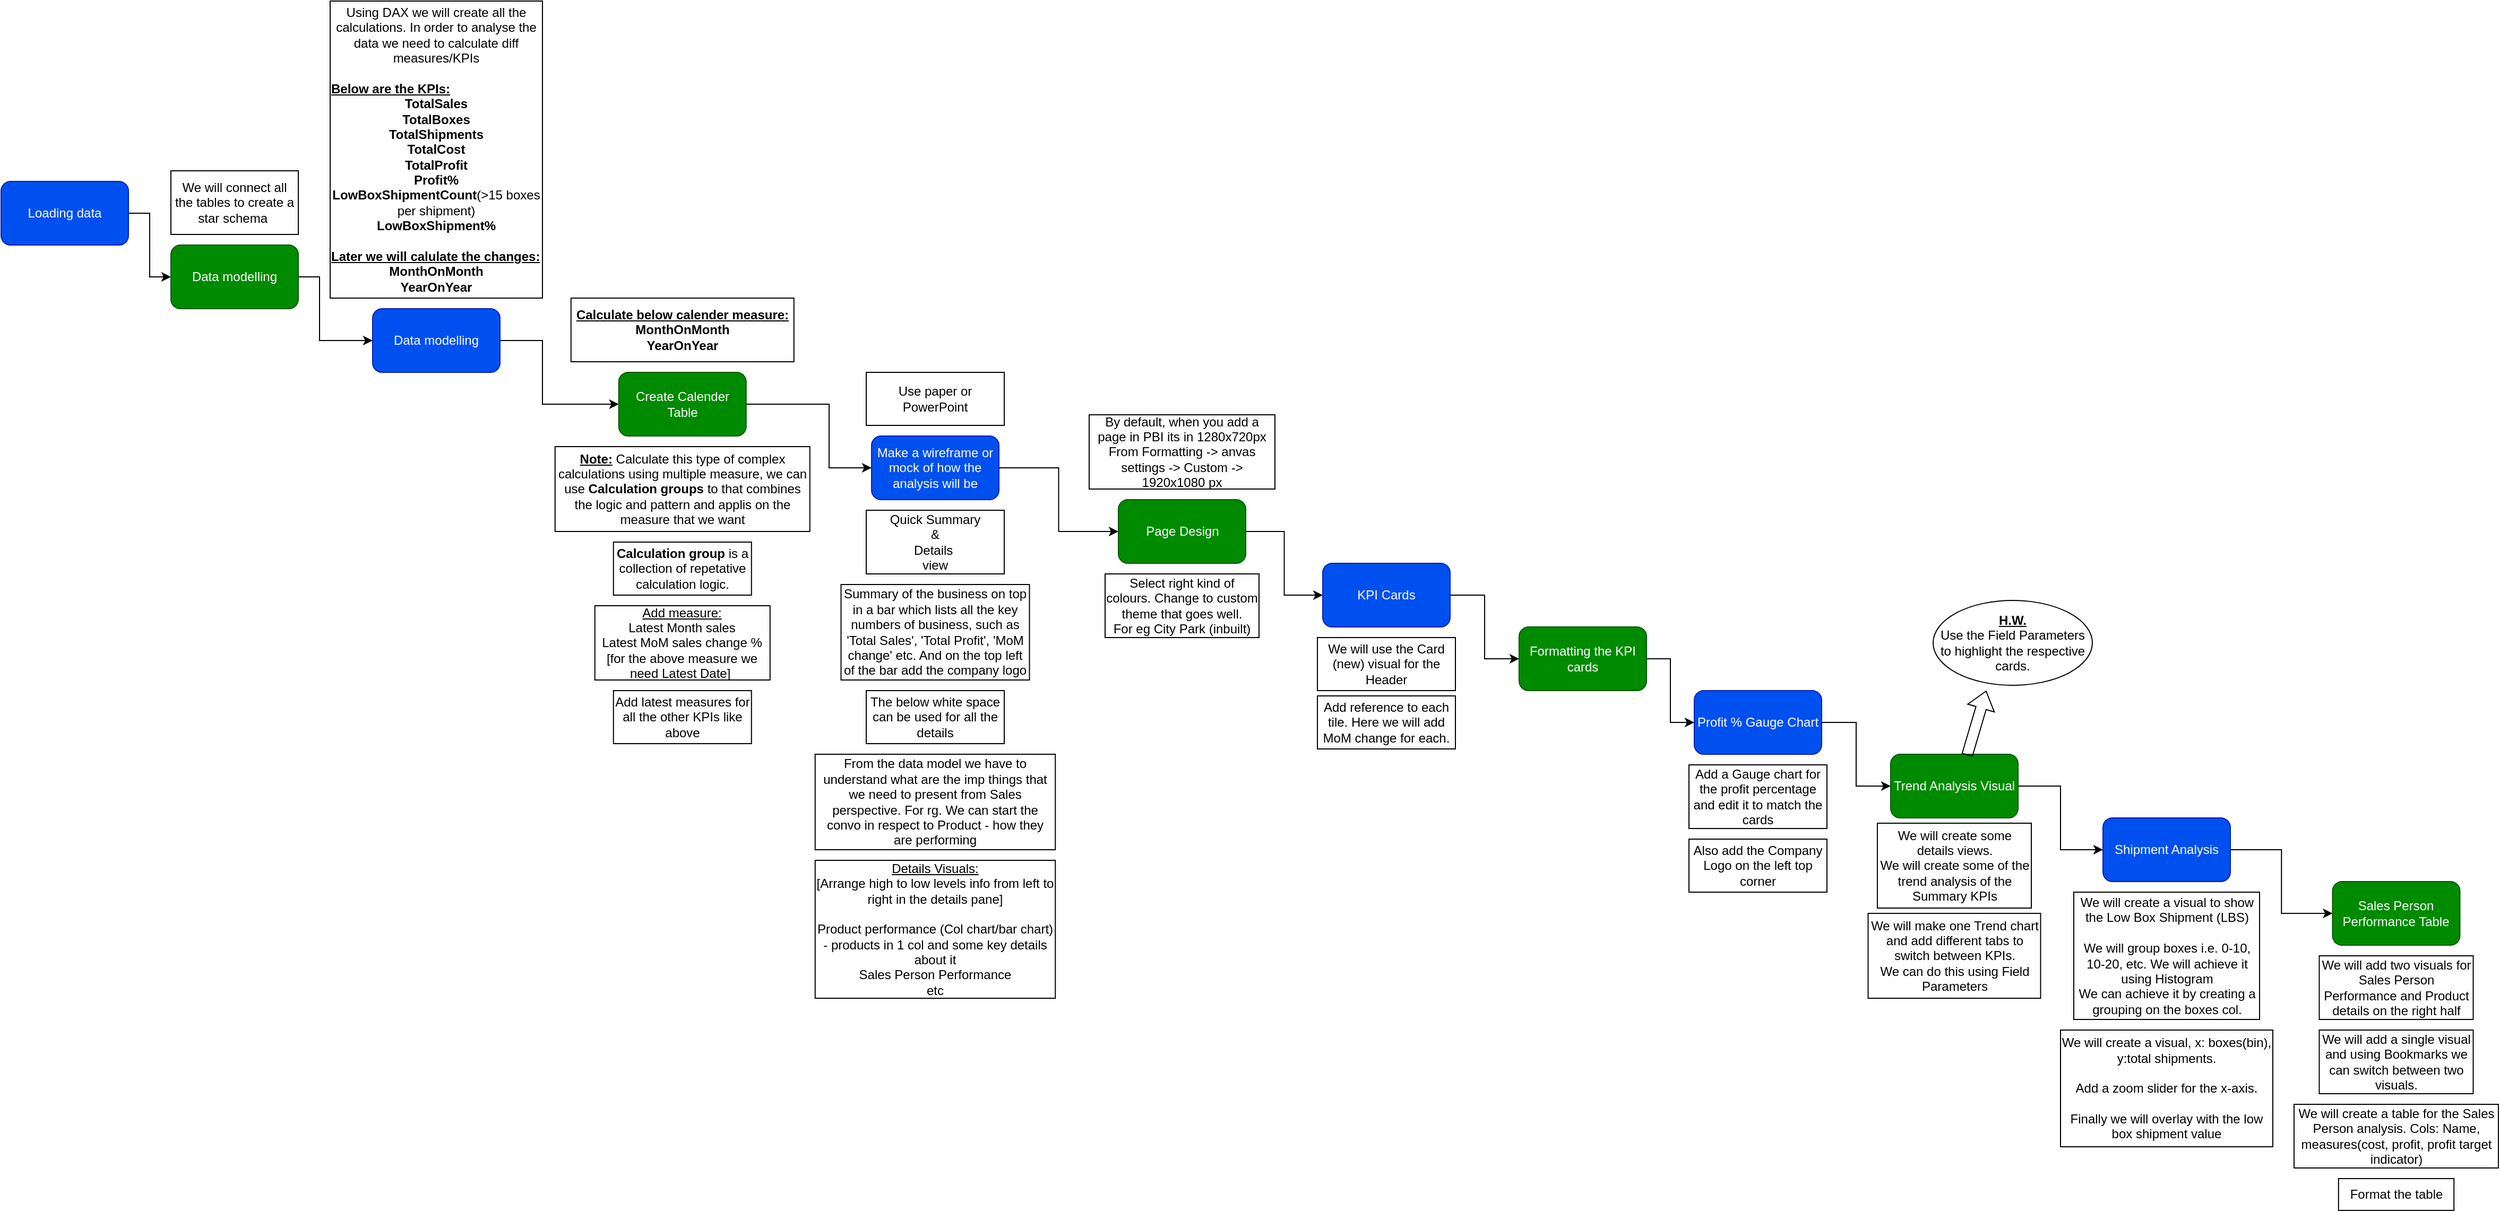 <mxfile version="28.0.6">
  <diagram name="Page-1" id="4a83SlM5ULC48K0fHreG">
    <mxGraphModel dx="872" dy="1677" grid="1" gridSize="10" guides="1" tooltips="1" connect="1" arrows="1" fold="1" page="1" pageScale="1" pageWidth="850" pageHeight="1100" math="0" shadow="0">
      <root>
        <mxCell id="0" />
        <mxCell id="1" parent="0" />
        <mxCell id="5Kt1-s9WvIvMhqCdxv_F-13" style="edgeStyle=orthogonalEdgeStyle;rounded=0;orthogonalLoop=1;jettySize=auto;html=1;exitX=1;exitY=0.5;exitDx=0;exitDy=0;entryX=0;entryY=0.5;entryDx=0;entryDy=0;" parent="1" source="u6I_Qksfgo5zVSe5Pm4v-1" target="u6I_Qksfgo5zVSe5Pm4v-2" edge="1">
          <mxGeometry relative="1" as="geometry" />
        </mxCell>
        <mxCell id="u6I_Qksfgo5zVSe5Pm4v-1" value="Loading data" style="rounded=1;whiteSpace=wrap;html=1;fillColor=#0050ef;fontColor=#ffffff;strokeColor=#001DBC;" parent="1" vertex="1">
          <mxGeometry x="80" y="80" width="120" height="60" as="geometry" />
        </mxCell>
        <mxCell id="5Kt1-s9WvIvMhqCdxv_F-14" style="edgeStyle=orthogonalEdgeStyle;rounded=0;orthogonalLoop=1;jettySize=auto;html=1;exitX=1;exitY=0.5;exitDx=0;exitDy=0;entryX=0;entryY=0.5;entryDx=0;entryDy=0;" parent="1" source="u6I_Qksfgo5zVSe5Pm4v-2" target="u6I_Qksfgo5zVSe5Pm4v-7" edge="1">
          <mxGeometry relative="1" as="geometry">
            <Array as="points">
              <mxPoint x="380" y="170" />
              <mxPoint x="380" y="230" />
            </Array>
          </mxGeometry>
        </mxCell>
        <mxCell id="u6I_Qksfgo5zVSe5Pm4v-2" value="Data modelling" style="whiteSpace=wrap;html=1;rounded=1;fillColor=#008a00;fontColor=#ffffff;strokeColor=#005700;" parent="1" vertex="1">
          <mxGeometry x="240" y="140" width="120" height="60" as="geometry" />
        </mxCell>
        <mxCell id="5Kt1-s9WvIvMhqCdxv_F-15" style="edgeStyle=orthogonalEdgeStyle;rounded=0;orthogonalLoop=1;jettySize=auto;html=1;exitX=1;exitY=0.5;exitDx=0;exitDy=0;entryX=0;entryY=0.5;entryDx=0;entryDy=0;" parent="1" source="u6I_Qksfgo5zVSe5Pm4v-7" target="u6I_Qksfgo5zVSe5Pm4v-11" edge="1">
          <mxGeometry relative="1" as="geometry">
            <Array as="points">
              <mxPoint x="590" y="230" />
              <mxPoint x="590" y="290" />
            </Array>
          </mxGeometry>
        </mxCell>
        <mxCell id="u6I_Qksfgo5zVSe5Pm4v-7" value="Data modelling" style="whiteSpace=wrap;html=1;rounded=1;fillColor=#0050ef;fontColor=#ffffff;strokeColor=#001DBC;" parent="1" vertex="1">
          <mxGeometry x="430" y="200" width="120" height="60" as="geometry" />
        </mxCell>
        <mxCell id="u6I_Qksfgo5zVSe5Pm4v-8" value="We will connect all the tables to create a star schema&amp;nbsp;" style="rounded=0;whiteSpace=wrap;html=1;" parent="1" vertex="1">
          <mxGeometry x="240" y="70" width="120" height="60" as="geometry" />
        </mxCell>
        <mxCell id="u6I_Qksfgo5zVSe5Pm4v-9" value="Using DAX we will create all the calculations. In order to analyse the data we need to calculate diff measures/KPIs&lt;div&gt;&lt;br&gt;&lt;div style=&quot;text-align: left;&quot;&gt;&lt;span style=&quot;background-color: transparent; color: light-dark(rgb(0, 0, 0), rgb(255, 255, 255));&quot;&gt;&lt;u&gt;&lt;b&gt;Below are the KPIs:&lt;/b&gt;&lt;/u&gt;&lt;/span&gt;&lt;/div&gt;&lt;b&gt;TotalSales&lt;/b&gt;&lt;div&gt;&lt;b&gt;TotalBoxes&lt;/b&gt;&lt;/div&gt;&lt;div&gt;&lt;b&gt;TotalShipments&lt;br&gt;TotalCost&lt;/b&gt;&lt;/div&gt;&lt;div&gt;&lt;b&gt;TotalProfit&lt;/b&gt;&lt;/div&gt;&lt;div&gt;&lt;b&gt;Profit%&lt;/b&gt;&lt;/div&gt;&lt;div&gt;&lt;b&gt;LowBoxShipmentCount&lt;/b&gt;(&amp;gt;15 boxes per shipment)&lt;/div&gt;&lt;div&gt;&lt;b&gt;LowBoxShipment%&lt;/b&gt;&lt;/div&gt;&lt;div&gt;&lt;br&gt;&lt;/div&gt;&lt;div style=&quot;text-align: left;&quot;&gt;&lt;b&gt;&lt;u&gt;Later we will calulate the changes:&lt;/u&gt;&lt;/b&gt;&lt;/div&gt;&lt;div&gt;&lt;b&gt;MonthOnMonth&lt;/b&gt;&lt;/div&gt;&lt;div&gt;&lt;b&gt;YearOnYear&lt;/b&gt;&lt;/div&gt;&lt;/div&gt;" style="rounded=0;whiteSpace=wrap;html=1;" parent="1" vertex="1">
          <mxGeometry x="390" y="-90" width="200" height="280" as="geometry" />
        </mxCell>
        <mxCell id="5Kt1-s9WvIvMhqCdxv_F-12" style="edgeStyle=orthogonalEdgeStyle;rounded=0;orthogonalLoop=1;jettySize=auto;html=1;entryX=0;entryY=0.5;entryDx=0;entryDy=0;" parent="1" source="u6I_Qksfgo5zVSe5Pm4v-11" target="u6I_Qksfgo5zVSe5Pm4v-16" edge="1">
          <mxGeometry relative="1" as="geometry">
            <Array as="points">
              <mxPoint x="860" y="290" />
              <mxPoint x="860" y="350" />
            </Array>
          </mxGeometry>
        </mxCell>
        <mxCell id="u6I_Qksfgo5zVSe5Pm4v-11" value="Create Calender Table" style="whiteSpace=wrap;html=1;rounded=1;fillColor=#008a00;fontColor=#ffffff;strokeColor=#005700;" parent="1" vertex="1">
          <mxGeometry x="661.88" y="260" width="120" height="60" as="geometry" />
        </mxCell>
        <mxCell id="u6I_Qksfgo5zVSe5Pm4v-12" value="&lt;div style=&quot;text-align: left;&quot;&gt;&lt;b&gt;&lt;u&gt;Calculate below calender measure:&lt;/u&gt;&lt;/b&gt;&lt;/div&gt;&lt;div&gt;&lt;b&gt;MonthOnMonth&lt;/b&gt;&lt;/div&gt;&lt;div&gt;&lt;b&gt;YearOnYear&lt;/b&gt;&lt;/div&gt;" style="rounded=0;whiteSpace=wrap;html=1;" parent="1" vertex="1">
          <mxGeometry x="616.88" y="190" width="210" height="60" as="geometry" />
        </mxCell>
        <mxCell id="u6I_Qksfgo5zVSe5Pm4v-14" value="&lt;u&gt;&lt;b&gt;Note:&lt;/b&gt;&lt;/u&gt; Calculate this type of complex calculations using multiple measure, we can use &lt;b&gt;Calculation groups&lt;/b&gt; to that combines the logic and pattern and applis on the measure that we want" style="rounded=0;whiteSpace=wrap;html=1;" parent="1" vertex="1">
          <mxGeometry x="601.88" y="330" width="240" height="80" as="geometry" />
        </mxCell>
        <mxCell id="u6I_Qksfgo5zVSe5Pm4v-15" value="&lt;b&gt;Calculation group&lt;/b&gt; is a collection of repetative calculation logic." style="rounded=0;whiteSpace=wrap;html=1;" parent="1" vertex="1">
          <mxGeometry x="656.88" y="420" width="130" height="50" as="geometry" />
        </mxCell>
        <mxCell id="5Kt1-s9WvIvMhqCdxv_F-10" style="edgeStyle=orthogonalEdgeStyle;rounded=0;orthogonalLoop=1;jettySize=auto;html=1;" parent="1" source="u6I_Qksfgo5zVSe5Pm4v-16" target="u6I_Qksfgo5zVSe5Pm4v-24" edge="1">
          <mxGeometry relative="1" as="geometry" />
        </mxCell>
        <mxCell id="u6I_Qksfgo5zVSe5Pm4v-16" value="Make a wireframe or mock of how the analysis will be" style="whiteSpace=wrap;html=1;fillColor=#0050ef;strokeColor=#001DBC;fontColor=#ffffff;rounded=1;" parent="1" vertex="1">
          <mxGeometry x="900" y="320" width="120" height="60" as="geometry" />
        </mxCell>
        <mxCell id="u6I_Qksfgo5zVSe5Pm4v-18" value="Use paper or PowerPoint" style="rounded=0;whiteSpace=wrap;html=1;" parent="1" vertex="1">
          <mxGeometry x="895" y="260" width="130" height="50" as="geometry" />
        </mxCell>
        <mxCell id="u6I_Qksfgo5zVSe5Pm4v-19" value="Quick Summary&lt;br&gt;&amp;amp;&lt;br&gt;Details&amp;nbsp;&lt;br&gt;view" style="rounded=0;whiteSpace=wrap;html=1;" parent="1" vertex="1">
          <mxGeometry x="895" y="390" width="130" height="60" as="geometry" />
        </mxCell>
        <mxCell id="u6I_Qksfgo5zVSe5Pm4v-20" value="Summary of the business on top in a bar which lists all the key numbers of business, such as &#39;Total Sales&#39;, &#39;Total Profit&#39;, &#39;MoM change&#39; etc. And on the top left of the bar add the company logo" style="rounded=0;whiteSpace=wrap;html=1;" parent="1" vertex="1">
          <mxGeometry x="871.25" y="460" width="177.5" height="90" as="geometry" />
        </mxCell>
        <mxCell id="u6I_Qksfgo5zVSe5Pm4v-21" value="The below white space can be used for all the details" style="rounded=0;whiteSpace=wrap;html=1;" parent="1" vertex="1">
          <mxGeometry x="895" y="560" width="130" height="50" as="geometry" />
        </mxCell>
        <mxCell id="u6I_Qksfgo5zVSe5Pm4v-22" value="From the data model we have to understand what are the imp things that we need to present from Sales perspective. For rg. We can start the convo in respect to Product - how they are performing" style="rounded=0;whiteSpace=wrap;html=1;" parent="1" vertex="1">
          <mxGeometry x="846.87" y="620" width="226.25" height="90" as="geometry" />
        </mxCell>
        <mxCell id="u6I_Qksfgo5zVSe5Pm4v-23" value="&lt;u&gt;Details Visuals:&lt;/u&gt;&lt;br&gt;[Arrange high to low levels info from left to right in the details pane]&lt;br&gt;&lt;br&gt;Product performance (Col chart/bar chart) - products in 1 col and some key details about it&lt;br&gt;Sales Person Performance&lt;br&gt;etc" style="rounded=0;whiteSpace=wrap;html=1;" parent="1" vertex="1">
          <mxGeometry x="846.87" y="720" width="226.25" height="130" as="geometry" />
        </mxCell>
        <mxCell id="u6I_Qksfgo5zVSe5Pm4v-29" style="edgeStyle=orthogonalEdgeStyle;rounded=0;orthogonalLoop=1;jettySize=auto;html=1;entryX=0;entryY=0.5;entryDx=0;entryDy=0;" parent="1" source="u6I_Qksfgo5zVSe5Pm4v-24" target="u6I_Qksfgo5zVSe5Pm4v-28" edge="1">
          <mxGeometry relative="1" as="geometry" />
        </mxCell>
        <mxCell id="u6I_Qksfgo5zVSe5Pm4v-24" value="Page Design" style="whiteSpace=wrap;html=1;rounded=1;fillColor=#008a00;fontColor=#ffffff;strokeColor=#005700;" parent="1" vertex="1">
          <mxGeometry x="1132.5" y="380" width="120" height="60" as="geometry" />
        </mxCell>
        <mxCell id="u6I_Qksfgo5zVSe5Pm4v-26" value="By default, when you add a page in PBI its in 1280x720px&lt;br&gt;From Formatting -&amp;gt; anvas settings -&amp;gt; Custom -&amp;gt; 1920x1080 px" style="rounded=0;whiteSpace=wrap;html=1;" parent="1" vertex="1">
          <mxGeometry x="1105" y="300" width="175" height="70" as="geometry" />
        </mxCell>
        <mxCell id="u6I_Qksfgo5zVSe5Pm4v-27" value="Select right kind of colours. Change to custom theme that goes well.&lt;div&gt;For eg City Park (inbuilt)&lt;/div&gt;" style="rounded=0;whiteSpace=wrap;html=1;" parent="1" vertex="1">
          <mxGeometry x="1120" y="450" width="145" height="60" as="geometry" />
        </mxCell>
        <mxCell id="5Kt1-s9WvIvMhqCdxv_F-2" style="edgeStyle=orthogonalEdgeStyle;rounded=0;orthogonalLoop=1;jettySize=auto;html=1;exitX=1;exitY=0.5;exitDx=0;exitDy=0;entryX=0;entryY=0.5;entryDx=0;entryDy=0;" parent="1" source="u6I_Qksfgo5zVSe5Pm4v-28" target="5Kt1-s9WvIvMhqCdxv_F-1" edge="1">
          <mxGeometry relative="1" as="geometry" />
        </mxCell>
        <mxCell id="u6I_Qksfgo5zVSe5Pm4v-28" value="KPI Cards" style="whiteSpace=wrap;html=1;fillColor=#0050ef;strokeColor=#001DBC;fontColor=#ffffff;rounded=1;" parent="1" vertex="1">
          <mxGeometry x="1325" y="440" width="120" height="60" as="geometry" />
        </mxCell>
        <mxCell id="u6I_Qksfgo5zVSe5Pm4v-30" value="We will use the Card (new) visual for the Header" style="rounded=0;whiteSpace=wrap;html=1;" parent="1" vertex="1">
          <mxGeometry x="1320" y="510" width="130" height="50" as="geometry" />
        </mxCell>
        <mxCell id="u6I_Qksfgo5zVSe5Pm4v-31" value="Add reference to each tile. Here we will add MoM change for each." style="rounded=0;whiteSpace=wrap;html=1;" parent="1" vertex="1">
          <mxGeometry x="1320" y="565" width="130" height="50" as="geometry" />
        </mxCell>
        <mxCell id="u6I_Qksfgo5zVSe5Pm4v-32" value="&lt;u&gt;Add measure:&lt;/u&gt;&lt;br&gt;Latest Month sales&lt;br&gt;Latest MoM sales change %&lt;br&gt;[for the above measure we need Latest Date]&amp;nbsp;" style="rounded=0;whiteSpace=wrap;html=1;" parent="1" vertex="1">
          <mxGeometry x="639.38" y="480" width="165" height="70" as="geometry" />
        </mxCell>
        <mxCell id="u6I_Qksfgo5zVSe5Pm4v-33" value="Add latest measures for all the other KPIs like above" style="rounded=0;whiteSpace=wrap;html=1;" parent="1" vertex="1">
          <mxGeometry x="656.88" y="560" width="130" height="50" as="geometry" />
        </mxCell>
        <mxCell id="5Kt1-s9WvIvMhqCdxv_F-4" style="edgeStyle=orthogonalEdgeStyle;rounded=0;orthogonalLoop=1;jettySize=auto;html=1;exitX=1;exitY=0.5;exitDx=0;exitDy=0;entryX=0;entryY=0.5;entryDx=0;entryDy=0;" parent="1" source="5Kt1-s9WvIvMhqCdxv_F-1" target="5Kt1-s9WvIvMhqCdxv_F-3" edge="1">
          <mxGeometry relative="1" as="geometry" />
        </mxCell>
        <mxCell id="5Kt1-s9WvIvMhqCdxv_F-1" value="Formatting the KPI cards" style="whiteSpace=wrap;html=1;rounded=1;fillColor=#008a00;fontColor=#ffffff;strokeColor=#005700;" parent="1" vertex="1">
          <mxGeometry x="1510" y="500" width="120" height="60" as="geometry" />
        </mxCell>
        <mxCell id="5Kt1-s9WvIvMhqCdxv_F-16" style="edgeStyle=orthogonalEdgeStyle;rounded=0;orthogonalLoop=1;jettySize=auto;html=1;entryX=0;entryY=0.5;entryDx=0;entryDy=0;" parent="1" source="5Kt1-s9WvIvMhqCdxv_F-3" target="5Kt1-s9WvIvMhqCdxv_F-7" edge="1">
          <mxGeometry relative="1" as="geometry" />
        </mxCell>
        <mxCell id="5Kt1-s9WvIvMhqCdxv_F-3" value="Profit % Gauge Chart" style="whiteSpace=wrap;html=1;fillColor=#0050ef;strokeColor=#001DBC;fontColor=#ffffff;rounded=1;" parent="1" vertex="1">
          <mxGeometry x="1675" y="560" width="120" height="60" as="geometry" />
        </mxCell>
        <mxCell id="5Kt1-s9WvIvMhqCdxv_F-5" value="Add a Gauge chart for the profit percentage and edit it to match the cards" style="rounded=0;whiteSpace=wrap;html=1;" parent="1" vertex="1">
          <mxGeometry x="1670" y="630" width="130" height="60" as="geometry" />
        </mxCell>
        <mxCell id="5Kt1-s9WvIvMhqCdxv_F-6" value="Also add the Company Logo on the left top corner" style="rounded=0;whiteSpace=wrap;html=1;" parent="1" vertex="1">
          <mxGeometry x="1670" y="700" width="130" height="50" as="geometry" />
        </mxCell>
        <mxCell id="Xe7zccEJF0COX_zSJT_g-2" style="edgeStyle=orthogonalEdgeStyle;rounded=0;orthogonalLoop=1;jettySize=auto;html=1;entryX=0;entryY=0.5;entryDx=0;entryDy=0;" parent="1" source="5Kt1-s9WvIvMhqCdxv_F-7" target="Xe7zccEJF0COX_zSJT_g-1" edge="1">
          <mxGeometry relative="1" as="geometry" />
        </mxCell>
        <mxCell id="5Kt1-s9WvIvMhqCdxv_F-7" value="Trend Analysis Visual" style="whiteSpace=wrap;html=1;rounded=1;fillColor=#008a00;fontColor=#ffffff;strokeColor=#005700;" parent="1" vertex="1">
          <mxGeometry x="1860" y="620" width="120" height="60" as="geometry" />
        </mxCell>
        <mxCell id="5Kt1-s9WvIvMhqCdxv_F-17" value="We will create some details views.&lt;br&gt;We will create some of the trend analysis of the Summary KPIs" style="rounded=0;whiteSpace=wrap;html=1;" parent="1" vertex="1">
          <mxGeometry x="1847.5" y="685" width="145" height="80" as="geometry" />
        </mxCell>
        <mxCell id="5Kt1-s9WvIvMhqCdxv_F-18" value="We will make one Trend chart and add different tabs to switch between KPIs.&lt;br&gt;We can do this using Field Parameters" style="rounded=0;whiteSpace=wrap;html=1;" parent="1" vertex="1">
          <mxGeometry x="1838.75" y="770" width="162.5" height="80" as="geometry" />
        </mxCell>
        <mxCell id="5Fx2Sjsbr2LlWN2uGl9n-2" style="edgeStyle=orthogonalEdgeStyle;rounded=0;orthogonalLoop=1;jettySize=auto;html=1;entryX=0;entryY=0.5;entryDx=0;entryDy=0;" edge="1" parent="1" source="Xe7zccEJF0COX_zSJT_g-1" target="5Fx2Sjsbr2LlWN2uGl9n-1">
          <mxGeometry relative="1" as="geometry" />
        </mxCell>
        <mxCell id="Xe7zccEJF0COX_zSJT_g-1" value="Shipment Analysis" style="whiteSpace=wrap;html=1;fillColor=#0050ef;strokeColor=#001DBC;fontColor=#ffffff;rounded=1;" parent="1" vertex="1">
          <mxGeometry x="2060" y="680" width="120" height="60" as="geometry" />
        </mxCell>
        <mxCell id="Xe7zccEJF0COX_zSJT_g-3" value="&lt;u style=&quot;font-weight: bold;&quot;&gt;H.W.&lt;/u&gt;&lt;br&gt;Use the Field Parameters to highlight the respective cards." style="ellipse;whiteSpace=wrap;html=1;" parent="1" vertex="1">
          <mxGeometry x="1900" y="475" width="150" height="80" as="geometry" />
        </mxCell>
        <mxCell id="Xe7zccEJF0COX_zSJT_g-4" value="" style="shape=flexArrow;endArrow=classic;html=1;rounded=0;endWidth=15;endSize=5.21;exitX=0.6;exitY=0.017;exitDx=0;exitDy=0;exitPerimeter=0;" parent="1" source="5Kt1-s9WvIvMhqCdxv_F-7" edge="1">
          <mxGeometry width="50" height="50" relative="1" as="geometry">
            <mxPoint x="1942.5" y="630" as="sourcePoint" />
            <mxPoint x="1950" y="560" as="targetPoint" />
          </mxGeometry>
        </mxCell>
        <mxCell id="Xe7zccEJF0COX_zSJT_g-5" value="We will create a visual to show the Low Box Shipment (LBS)&lt;br&gt;&lt;br&gt;We will group boxes i.e. 0-10, 10-20, etc. We will achieve it using Histogram&lt;br&gt;We can achieve it by creating a grouping on the boxes col." style="rounded=0;whiteSpace=wrap;html=1;" parent="1" vertex="1">
          <mxGeometry x="2032.5" y="750" width="175" height="120" as="geometry" />
        </mxCell>
        <mxCell id="Xe7zccEJF0COX_zSJT_g-6" value="We will create a visual, x: boxes(bin), y:total shipments.&lt;br&gt;&lt;br&gt;Add a zoom slider for the x-axis.&lt;br&gt;&lt;br&gt;Finally we will overlay with the low box shipment value" style="rounded=0;whiteSpace=wrap;html=1;" parent="1" vertex="1">
          <mxGeometry x="2020" y="880" width="200" height="110" as="geometry" />
        </mxCell>
        <mxCell id="5Fx2Sjsbr2LlWN2uGl9n-1" value="Sales Person Performance Table" style="whiteSpace=wrap;html=1;rounded=1;fillColor=#008a00;fontColor=#ffffff;strokeColor=#005700;" vertex="1" parent="1">
          <mxGeometry x="2276.25" y="740" width="120" height="60" as="geometry" />
        </mxCell>
        <mxCell id="5Fx2Sjsbr2LlWN2uGl9n-3" value="We will add two visuals for Sales Person Performance and Product details on the right half" style="rounded=0;whiteSpace=wrap;html=1;" vertex="1" parent="1">
          <mxGeometry x="2263.75" y="810" width="145" height="60" as="geometry" />
        </mxCell>
        <mxCell id="5Fx2Sjsbr2LlWN2uGl9n-4" value="We will add a single visual and using Bookmarks we can switch between two visuals." style="rounded=0;whiteSpace=wrap;html=1;" vertex="1" parent="1">
          <mxGeometry x="2263.75" y="880" width="145" height="60" as="geometry" />
        </mxCell>
        <mxCell id="5Fx2Sjsbr2LlWN2uGl9n-5" value="We will create a table for the Sales Person analysis. Cols: Name, measures(cost, profit, profit target indicator)" style="rounded=0;whiteSpace=wrap;html=1;" vertex="1" parent="1">
          <mxGeometry x="2240" y="950" width="192.5" height="60" as="geometry" />
        </mxCell>
        <mxCell id="5Fx2Sjsbr2LlWN2uGl9n-6" value="Format the table" style="rounded=0;whiteSpace=wrap;html=1;" vertex="1" parent="1">
          <mxGeometry x="2281.88" y="1020" width="108.75" height="30" as="geometry" />
        </mxCell>
      </root>
    </mxGraphModel>
  </diagram>
</mxfile>
